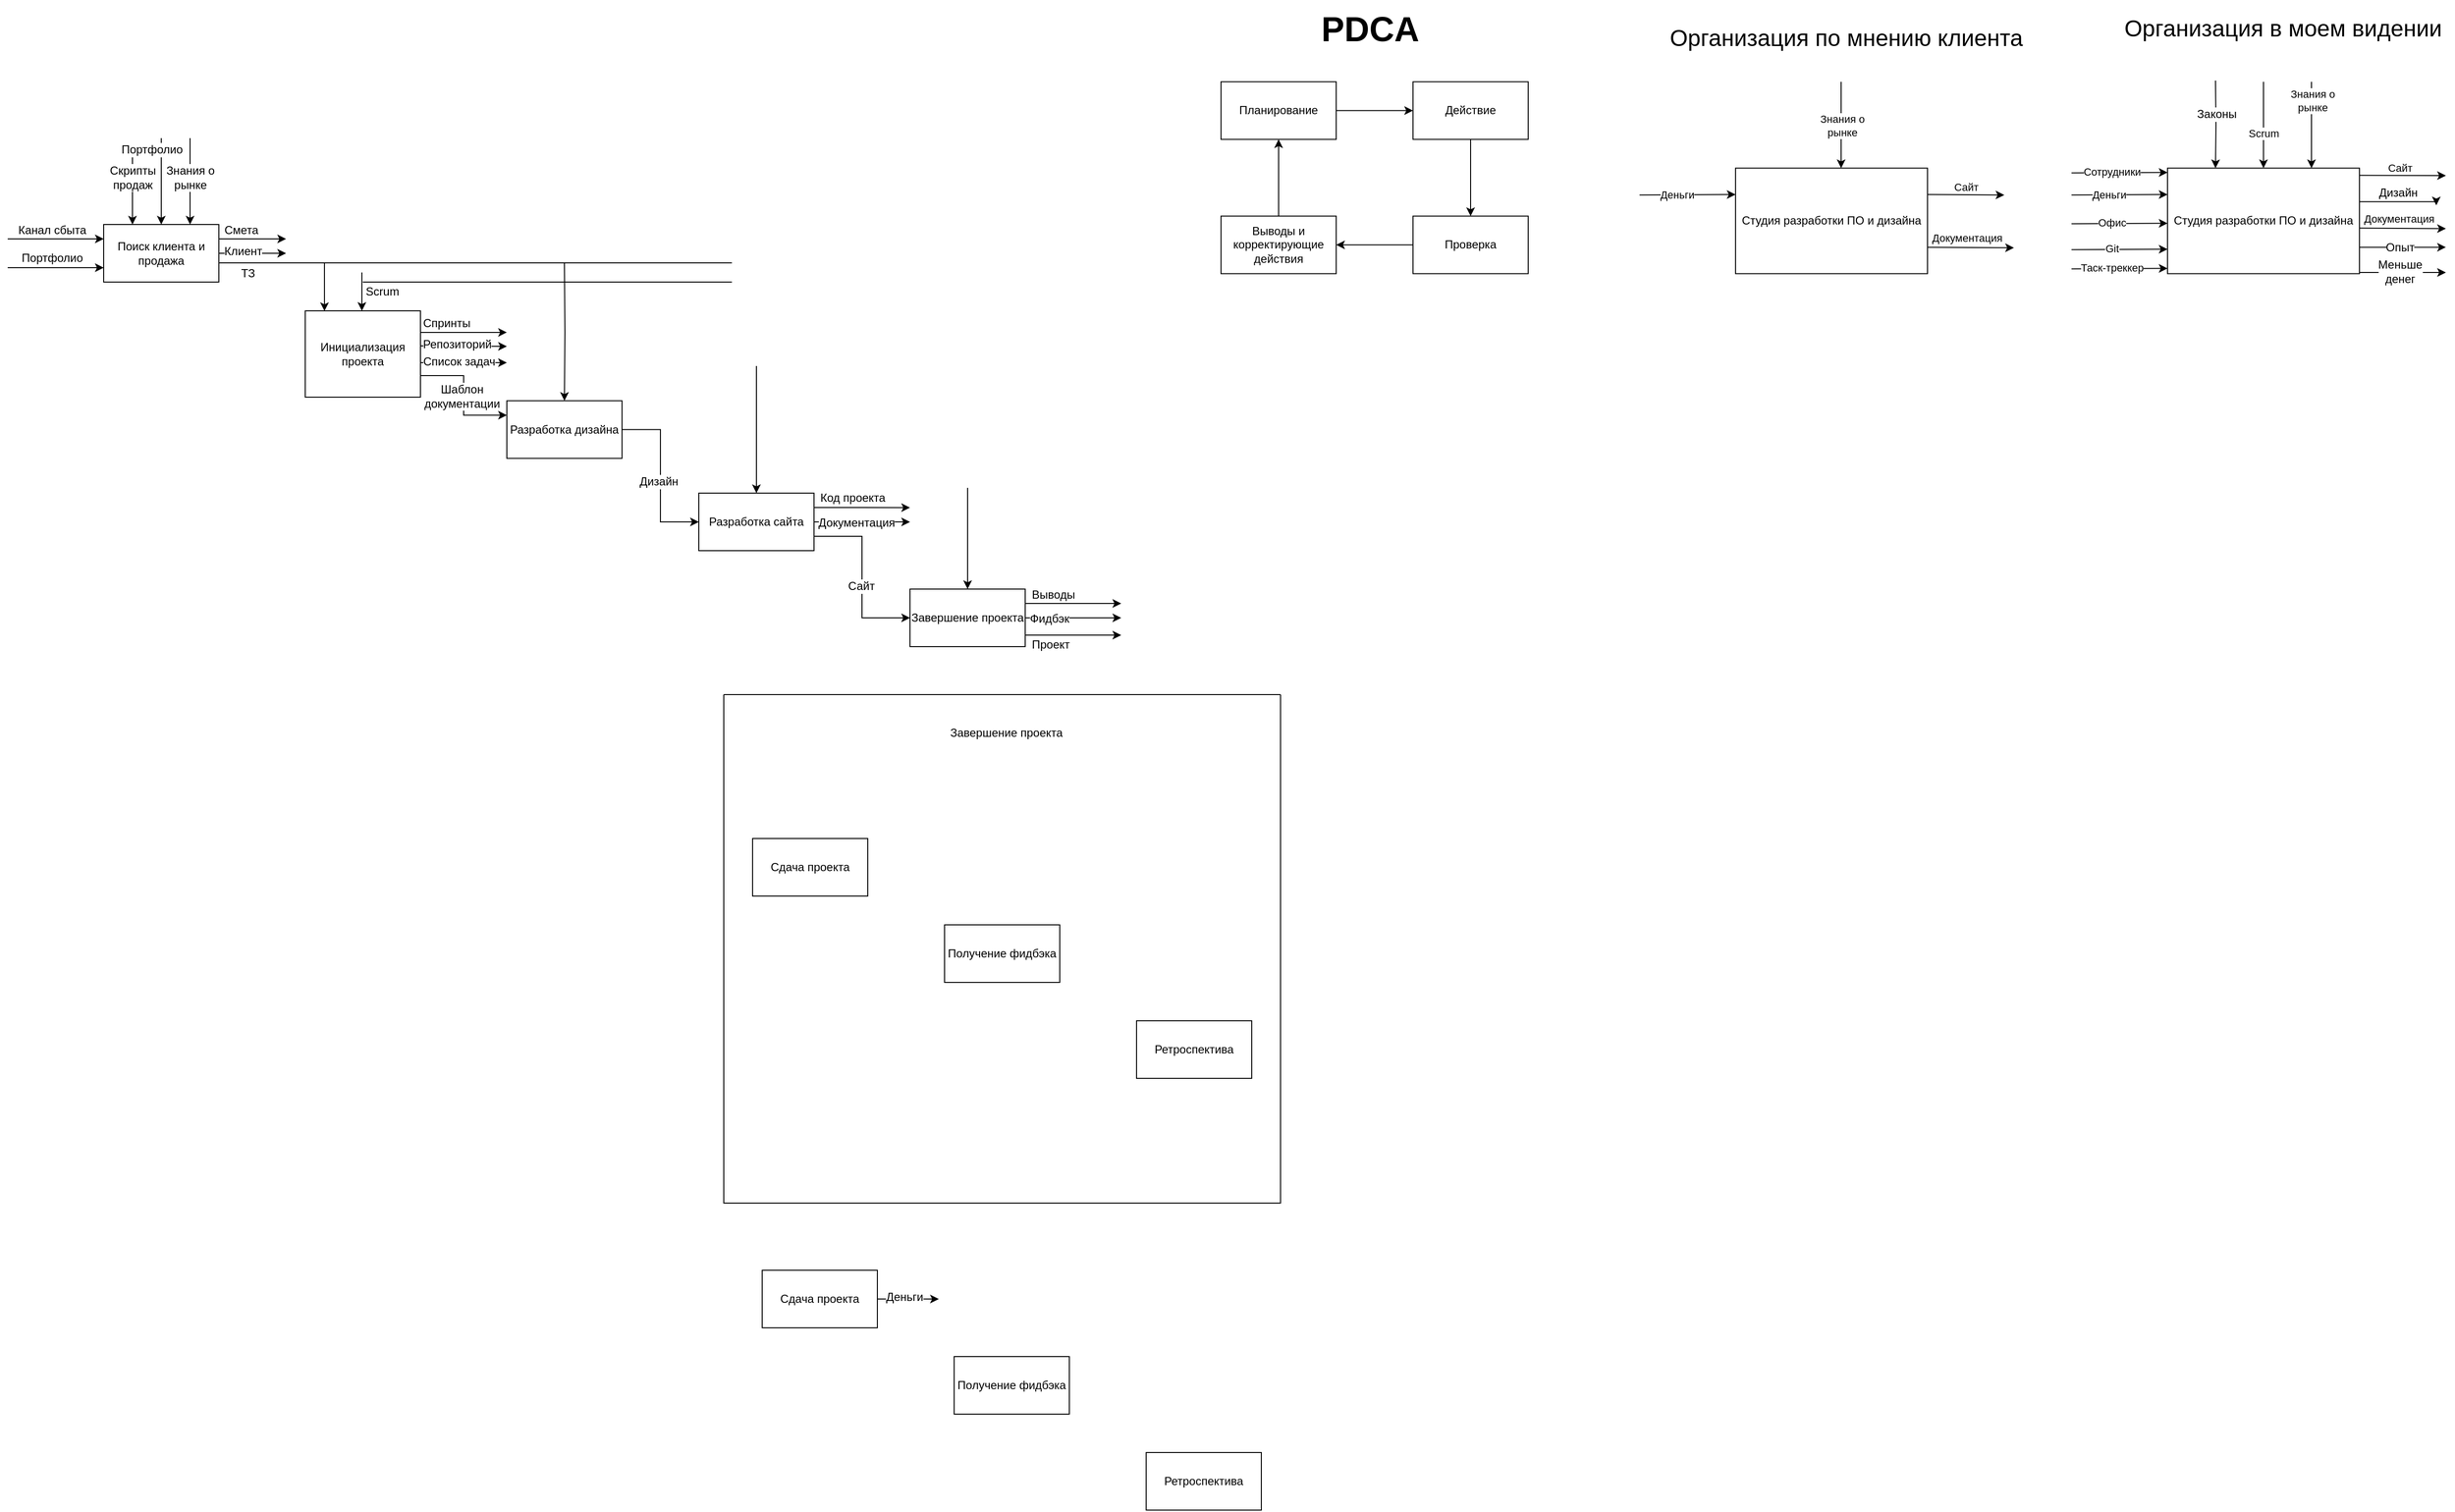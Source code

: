 <mxfile version="20.6.2" type="github">
  <diagram id="snm-ozk5-ZyP8jEwZ7S-" name="Страница 1">
    <mxGraphModel dx="935" dy="455" grid="1" gridSize="10" guides="1" tooltips="1" connect="1" arrows="1" fold="1" page="1" pageScale="1" pageWidth="827" pageHeight="1169" math="0" shadow="0">
      <root>
        <mxCell id="0" />
        <mxCell id="1" parent="0" />
        <mxCell id="Q3e9H_ORcCzGhXoD7uXu-46" value="" style="edgeStyle=orthogonalEdgeStyle;rounded=0;orthogonalLoop=1;jettySize=auto;html=1;fontSize=12;" edge="1" parent="1" source="Q3e9H_ORcCzGhXoD7uXu-16">
          <mxGeometry relative="1" as="geometry">
            <mxPoint x="320" y="300" as="targetPoint" />
          </mxGeometry>
        </mxCell>
        <mxCell id="Q3e9H_ORcCzGhXoD7uXu-47" value="Клиент" style="edgeLabel;html=1;align=center;verticalAlign=middle;resizable=0;points=[];fontSize=12;" vertex="1" connectable="0" parent="Q3e9H_ORcCzGhXoD7uXu-46">
          <mxGeometry x="-0.66" y="-1" relative="1" as="geometry">
            <mxPoint x="13" y="-3" as="offset" />
          </mxGeometry>
        </mxCell>
        <mxCell id="Q3e9H_ORcCzGhXoD7uXu-16" value="Поиск клиента и продажа" style="rounded=0;whiteSpace=wrap;html=1;" vertex="1" parent="1">
          <mxGeometry x="130" y="270" width="120" height="60" as="geometry" />
        </mxCell>
        <mxCell id="Q3e9H_ORcCzGhXoD7uXu-50" style="edgeStyle=orthogonalEdgeStyle;rounded=0;orthogonalLoop=1;jettySize=auto;html=1;entryX=0;entryY=0.25;entryDx=0;entryDy=0;fontSize=12;exitX=1;exitY=0.75;exitDx=0;exitDy=0;" edge="1" parent="1" source="Q3e9H_ORcCzGhXoD7uXu-17" target="Q3e9H_ORcCzGhXoD7uXu-18">
          <mxGeometry relative="1" as="geometry" />
        </mxCell>
        <mxCell id="Q3e9H_ORcCzGhXoD7uXu-51" value="Шаблон &lt;br&gt;документации" style="edgeLabel;html=1;align=center;verticalAlign=middle;resizable=0;points=[];fontSize=12;" vertex="1" connectable="0" parent="Q3e9H_ORcCzGhXoD7uXu-50">
          <mxGeometry x="-0.491" y="-1" relative="1" as="geometry">
            <mxPoint x="9" y="20" as="offset" />
          </mxGeometry>
        </mxCell>
        <mxCell id="Q3e9H_ORcCzGhXoD7uXu-52" style="edgeStyle=orthogonalEdgeStyle;rounded=0;orthogonalLoop=1;jettySize=auto;html=1;fontSize=12;" edge="1" parent="1">
          <mxGeometry relative="1" as="geometry">
            <mxPoint x="550" y="414" as="targetPoint" />
            <mxPoint x="460" y="414" as="sourcePoint" />
          </mxGeometry>
        </mxCell>
        <mxCell id="Q3e9H_ORcCzGhXoD7uXu-53" value="Список задач" style="edgeLabel;html=1;align=center;verticalAlign=middle;resizable=0;points=[];fontSize=12;" vertex="1" connectable="0" parent="Q3e9H_ORcCzGhXoD7uXu-52">
          <mxGeometry x="0.273" y="1" relative="1" as="geometry">
            <mxPoint x="-18" as="offset" />
          </mxGeometry>
        </mxCell>
        <mxCell id="Q3e9H_ORcCzGhXoD7uXu-59" style="edgeStyle=orthogonalEdgeStyle;rounded=0;orthogonalLoop=1;jettySize=auto;html=1;exitX=1;exitY=0.25;exitDx=0;exitDy=0;fontSize=12;" edge="1" parent="1" source="Q3e9H_ORcCzGhXoD7uXu-17">
          <mxGeometry relative="1" as="geometry">
            <mxPoint x="550" y="382.455" as="targetPoint" />
          </mxGeometry>
        </mxCell>
        <mxCell id="Q3e9H_ORcCzGhXoD7uXu-60" value="Спринты" style="edgeLabel;html=1;align=center;verticalAlign=middle;resizable=0;points=[];fontSize=12;" vertex="1" connectable="0" parent="Q3e9H_ORcCzGhXoD7uXu-59">
          <mxGeometry x="0.257" relative="1" as="geometry">
            <mxPoint x="-30" y="-10" as="offset" />
          </mxGeometry>
        </mxCell>
        <mxCell id="Q3e9H_ORcCzGhXoD7uXu-17" value="Инициализация проекта" style="rounded=0;whiteSpace=wrap;html=1;" vertex="1" parent="1">
          <mxGeometry x="340" y="360" width="120" height="90" as="geometry" />
        </mxCell>
        <mxCell id="Q3e9H_ORcCzGhXoD7uXu-65" style="edgeStyle=orthogonalEdgeStyle;rounded=0;orthogonalLoop=1;jettySize=auto;html=1;entryX=0;entryY=0.5;entryDx=0;entryDy=0;fontSize=12;exitX=1;exitY=0.5;exitDx=0;exitDy=0;" edge="1" parent="1" source="Q3e9H_ORcCzGhXoD7uXu-18" target="Q3e9H_ORcCzGhXoD7uXu-19">
          <mxGeometry relative="1" as="geometry" />
        </mxCell>
        <mxCell id="Q3e9H_ORcCzGhXoD7uXu-66" value="Дизайн" style="edgeLabel;html=1;align=center;verticalAlign=middle;resizable=0;points=[];fontSize=12;" vertex="1" connectable="0" parent="Q3e9H_ORcCzGhXoD7uXu-65">
          <mxGeometry x="-0.344" y="-2" relative="1" as="geometry">
            <mxPoint y="36" as="offset" />
          </mxGeometry>
        </mxCell>
        <mxCell id="Q3e9H_ORcCzGhXoD7uXu-129" style="edgeStyle=orthogonalEdgeStyle;rounded=0;orthogonalLoop=1;jettySize=auto;html=1;fontSize=12;entryX=0.5;entryY=0;entryDx=0;entryDy=0;" edge="1" parent="1" target="Q3e9H_ORcCzGhXoD7uXu-18">
          <mxGeometry relative="1" as="geometry">
            <mxPoint x="610" y="310" as="sourcePoint" />
          </mxGeometry>
        </mxCell>
        <mxCell id="Q3e9H_ORcCzGhXoD7uXu-18" value="Разработка дизайна" style="rounded=0;whiteSpace=wrap;html=1;" vertex="1" parent="1">
          <mxGeometry x="550" y="453.75" width="120" height="60" as="geometry" />
        </mxCell>
        <mxCell id="Q3e9H_ORcCzGhXoD7uXu-67" style="edgeStyle=orthogonalEdgeStyle;rounded=0;orthogonalLoop=1;jettySize=auto;html=1;entryX=0;entryY=0.5;entryDx=0;entryDy=0;fontSize=12;exitX=1;exitY=0.75;exitDx=0;exitDy=0;" edge="1" parent="1" source="Q3e9H_ORcCzGhXoD7uXu-19" target="Q3e9H_ORcCzGhXoD7uXu-20">
          <mxGeometry relative="1" as="geometry" />
        </mxCell>
        <mxCell id="Q3e9H_ORcCzGhXoD7uXu-115" value="Сайт" style="edgeLabel;html=1;align=center;verticalAlign=middle;resizable=0;points=[];fontSize=12;" vertex="1" connectable="0" parent="Q3e9H_ORcCzGhXoD7uXu-67">
          <mxGeometry x="0.098" y="-1" relative="1" as="geometry">
            <mxPoint as="offset" />
          </mxGeometry>
        </mxCell>
        <mxCell id="Q3e9H_ORcCzGhXoD7uXu-76" style="edgeStyle=orthogonalEdgeStyle;rounded=0;orthogonalLoop=1;jettySize=auto;html=1;exitX=1;exitY=0.5;exitDx=0;exitDy=0;fontSize=12;" edge="1" parent="1" source="Q3e9H_ORcCzGhXoD7uXu-19">
          <mxGeometry relative="1" as="geometry">
            <mxPoint x="970" y="580" as="targetPoint" />
          </mxGeometry>
        </mxCell>
        <mxCell id="Q3e9H_ORcCzGhXoD7uXu-77" value="Документация" style="edgeLabel;html=1;align=center;verticalAlign=middle;resizable=0;points=[];fontSize=12;" vertex="1" connectable="0" parent="Q3e9H_ORcCzGhXoD7uXu-76">
          <mxGeometry x="0.243" y="-1" relative="1" as="geometry">
            <mxPoint x="-18" y="-1" as="offset" />
          </mxGeometry>
        </mxCell>
        <mxCell id="Q3e9H_ORcCzGhXoD7uXu-78" style="edgeStyle=orthogonalEdgeStyle;rounded=0;orthogonalLoop=1;jettySize=auto;html=1;exitX=1;exitY=0.25;exitDx=0;exitDy=0;fontSize=12;" edge="1" parent="1" source="Q3e9H_ORcCzGhXoD7uXu-19">
          <mxGeometry relative="1" as="geometry">
            <mxPoint x="970" y="565.091" as="targetPoint" />
          </mxGeometry>
        </mxCell>
        <mxCell id="Q3e9H_ORcCzGhXoD7uXu-79" value="Код проекта" style="edgeLabel;html=1;align=center;verticalAlign=middle;resizable=0;points=[];fontSize=12;" vertex="1" connectable="0" parent="Q3e9H_ORcCzGhXoD7uXu-78">
          <mxGeometry x="-0.347" y="-1" relative="1" as="geometry">
            <mxPoint x="7" y="-11" as="offset" />
          </mxGeometry>
        </mxCell>
        <mxCell id="Q3e9H_ORcCzGhXoD7uXu-19" value="Разработка сайта" style="rounded=0;whiteSpace=wrap;html=1;" vertex="1" parent="1">
          <mxGeometry x="750" y="550" width="120" height="60" as="geometry" />
        </mxCell>
        <mxCell id="Q3e9H_ORcCzGhXoD7uXu-69" value="" style="edgeStyle=orthogonalEdgeStyle;rounded=0;orthogonalLoop=1;jettySize=auto;html=1;fontSize=12;" edge="1" parent="1">
          <mxGeometry relative="1" as="geometry">
            <mxPoint x="1090" y="698" as="sourcePoint" />
            <mxPoint x="1190" y="698" as="targetPoint" />
          </mxGeometry>
        </mxCell>
        <mxCell id="Q3e9H_ORcCzGhXoD7uXu-70" value="Проект" style="edgeLabel;html=1;align=left;verticalAlign=middle;resizable=0;points=[];fontSize=12;" vertex="1" connectable="0" parent="Q3e9H_ORcCzGhXoD7uXu-69">
          <mxGeometry x="-0.183" y="1" relative="1" as="geometry">
            <mxPoint x="-36" y="11" as="offset" />
          </mxGeometry>
        </mxCell>
        <mxCell id="Q3e9H_ORcCzGhXoD7uXu-71" style="edgeStyle=orthogonalEdgeStyle;rounded=0;orthogonalLoop=1;jettySize=auto;html=1;fontSize=12;" edge="1" parent="1" source="Q3e9H_ORcCzGhXoD7uXu-20">
          <mxGeometry relative="1" as="geometry">
            <mxPoint x="1190" y="680" as="targetPoint" />
          </mxGeometry>
        </mxCell>
        <mxCell id="Q3e9H_ORcCzGhXoD7uXu-72" value="Фидбэк" style="edgeLabel;html=1;align=center;verticalAlign=middle;resizable=0;points=[];fontSize=12;" vertex="1" connectable="0" parent="Q3e9H_ORcCzGhXoD7uXu-71">
          <mxGeometry x="0.227" y="2" relative="1" as="geometry">
            <mxPoint x="-36" y="2" as="offset" />
          </mxGeometry>
        </mxCell>
        <mxCell id="Q3e9H_ORcCzGhXoD7uXu-73" style="edgeStyle=orthogonalEdgeStyle;rounded=0;orthogonalLoop=1;jettySize=auto;html=1;exitX=1;exitY=0.25;exitDx=0;exitDy=0;fontSize=12;" edge="1" parent="1" source="Q3e9H_ORcCzGhXoD7uXu-20">
          <mxGeometry relative="1" as="geometry">
            <mxPoint x="1190" y="665" as="targetPoint" />
          </mxGeometry>
        </mxCell>
        <mxCell id="Q3e9H_ORcCzGhXoD7uXu-74" value="Выводы" style="edgeLabel;html=1;align=center;verticalAlign=middle;resizable=0;points=[];fontSize=12;" vertex="1" connectable="0" parent="Q3e9H_ORcCzGhXoD7uXu-73">
          <mxGeometry x="-0.813" relative="1" as="geometry">
            <mxPoint x="19" y="-9" as="offset" />
          </mxGeometry>
        </mxCell>
        <mxCell id="Q3e9H_ORcCzGhXoD7uXu-20" value="Завершение проекта" style="rounded=0;whiteSpace=wrap;html=1;" vertex="1" parent="1">
          <mxGeometry x="970" y="650" width="120" height="60" as="geometry" />
        </mxCell>
        <mxCell id="Q3e9H_ORcCzGhXoD7uXu-30" value="" style="edgeStyle=orthogonalEdgeStyle;rounded=0;orthogonalLoop=1;jettySize=auto;html=1;" edge="1" parent="1" source="Q3e9H_ORcCzGhXoD7uXu-23" target="Q3e9H_ORcCzGhXoD7uXu-24">
          <mxGeometry relative="1" as="geometry" />
        </mxCell>
        <mxCell id="Q3e9H_ORcCzGhXoD7uXu-23" value="Планирование" style="rounded=0;whiteSpace=wrap;html=1;" vertex="1" parent="1">
          <mxGeometry x="1294" y="121.25" width="120" height="60" as="geometry" />
        </mxCell>
        <mxCell id="Q3e9H_ORcCzGhXoD7uXu-26" value="" style="edgeStyle=orthogonalEdgeStyle;rounded=0;orthogonalLoop=1;jettySize=auto;html=1;" edge="1" parent="1" source="Q3e9H_ORcCzGhXoD7uXu-24" target="Q3e9H_ORcCzGhXoD7uXu-25">
          <mxGeometry relative="1" as="geometry" />
        </mxCell>
        <mxCell id="Q3e9H_ORcCzGhXoD7uXu-24" value="Действие" style="rounded=0;whiteSpace=wrap;html=1;" vertex="1" parent="1">
          <mxGeometry x="1494" y="121.25" width="120" height="60" as="geometry" />
        </mxCell>
        <mxCell id="Q3e9H_ORcCzGhXoD7uXu-28" value="" style="edgeStyle=orthogonalEdgeStyle;rounded=0;orthogonalLoop=1;jettySize=auto;html=1;" edge="1" parent="1" source="Q3e9H_ORcCzGhXoD7uXu-25" target="Q3e9H_ORcCzGhXoD7uXu-27">
          <mxGeometry relative="1" as="geometry" />
        </mxCell>
        <mxCell id="Q3e9H_ORcCzGhXoD7uXu-25" value="Проверка" style="whiteSpace=wrap;html=1;rounded=0;" vertex="1" parent="1">
          <mxGeometry x="1494" y="261.25" width="120" height="60" as="geometry" />
        </mxCell>
        <mxCell id="Q3e9H_ORcCzGhXoD7uXu-29" value="" style="edgeStyle=orthogonalEdgeStyle;rounded=0;orthogonalLoop=1;jettySize=auto;html=1;" edge="1" parent="1" source="Q3e9H_ORcCzGhXoD7uXu-27" target="Q3e9H_ORcCzGhXoD7uXu-23">
          <mxGeometry relative="1" as="geometry" />
        </mxCell>
        <mxCell id="Q3e9H_ORcCzGhXoD7uXu-27" value="Выводы и корректирующие действия" style="whiteSpace=wrap;html=1;rounded=0;" vertex="1" parent="1">
          <mxGeometry x="1294" y="261.25" width="120" height="60" as="geometry" />
        </mxCell>
        <mxCell id="Q3e9H_ORcCzGhXoD7uXu-31" value="&lt;font style=&quot;font-size: 36px;&quot;&gt;&lt;b style=&quot;&quot;&gt;PDCA&lt;/b&gt;&lt;/font&gt;" style="text;html=1;align=center;verticalAlign=middle;resizable=0;points=[];autosize=1;strokeColor=none;fillColor=none;" vertex="1" parent="1">
          <mxGeometry x="1384" y="36.25" width="130" height="60" as="geometry" />
        </mxCell>
        <mxCell id="Q3e9H_ORcCzGhXoD7uXu-32" value="" style="endArrow=classic;html=1;rounded=0;fontSize=36;entryX=0;entryY=0.25;entryDx=0;entryDy=0;" edge="1" parent="1" target="Q3e9H_ORcCzGhXoD7uXu-16">
          <mxGeometry width="50" height="50" relative="1" as="geometry">
            <mxPoint x="30" y="285" as="sourcePoint" />
            <mxPoint x="480" y="280" as="targetPoint" />
          </mxGeometry>
        </mxCell>
        <mxCell id="Q3e9H_ORcCzGhXoD7uXu-36" value="Канал сбыта" style="edgeLabel;html=1;align=center;verticalAlign=middle;resizable=0;points=[];fontSize=12;" vertex="1" connectable="0" parent="Q3e9H_ORcCzGhXoD7uXu-32">
          <mxGeometry x="-0.087" relative="1" as="geometry">
            <mxPoint y="-9" as="offset" />
          </mxGeometry>
        </mxCell>
        <mxCell id="Q3e9H_ORcCzGhXoD7uXu-34" value="" style="endArrow=classic;html=1;rounded=0;fontSize=12;entryX=0;entryY=0.75;entryDx=0;entryDy=0;" edge="1" parent="1" target="Q3e9H_ORcCzGhXoD7uXu-16">
          <mxGeometry width="50" height="50" relative="1" as="geometry">
            <mxPoint x="30" y="315" as="sourcePoint" />
            <mxPoint x="480" y="280" as="targetPoint" />
          </mxGeometry>
        </mxCell>
        <mxCell id="Q3e9H_ORcCzGhXoD7uXu-35" value="Портфолио" style="edgeLabel;html=1;align=center;verticalAlign=middle;resizable=0;points=[];fontSize=12;" vertex="1" connectable="0" parent="Q3e9H_ORcCzGhXoD7uXu-34">
          <mxGeometry x="-0.34" relative="1" as="geometry">
            <mxPoint x="13" y="-10" as="offset" />
          </mxGeometry>
        </mxCell>
        <mxCell id="Q3e9H_ORcCzGhXoD7uXu-37" value="" style="endArrow=classic;html=1;rounded=0;fontSize=12;entryX=0.25;entryY=0;entryDx=0;entryDy=0;" edge="1" parent="1" target="Q3e9H_ORcCzGhXoD7uXu-16">
          <mxGeometry width="50" height="50" relative="1" as="geometry">
            <mxPoint x="160" y="190" as="sourcePoint" />
            <mxPoint x="340" y="210" as="targetPoint" />
          </mxGeometry>
        </mxCell>
        <mxCell id="Q3e9H_ORcCzGhXoD7uXu-38" value="Скрипты&lt;br&gt;продаж" style="edgeLabel;html=1;align=center;verticalAlign=middle;resizable=0;points=[];fontSize=12;" vertex="1" connectable="0" parent="Q3e9H_ORcCzGhXoD7uXu-37">
          <mxGeometry x="-0.366" y="2" relative="1" as="geometry">
            <mxPoint x="-2" y="5" as="offset" />
          </mxGeometry>
        </mxCell>
        <mxCell id="Q3e9H_ORcCzGhXoD7uXu-39" value="" style="endArrow=classic;html=1;rounded=0;fontSize=12;entryX=0.5;entryY=0;entryDx=0;entryDy=0;" edge="1" parent="1" target="Q3e9H_ORcCzGhXoD7uXu-16">
          <mxGeometry width="50" height="50" relative="1" as="geometry">
            <mxPoint x="190" y="180" as="sourcePoint" />
            <mxPoint x="340" y="210" as="targetPoint" />
          </mxGeometry>
        </mxCell>
        <mxCell id="Q3e9H_ORcCzGhXoD7uXu-40" value="Портфолио" style="edgeLabel;html=1;align=center;verticalAlign=middle;resizable=0;points=[];fontSize=12;" vertex="1" connectable="0" parent="Q3e9H_ORcCzGhXoD7uXu-39">
          <mxGeometry x="-0.729" y="1" relative="1" as="geometry">
            <mxPoint x="-11" as="offset" />
          </mxGeometry>
        </mxCell>
        <mxCell id="Q3e9H_ORcCzGhXoD7uXu-41" value="" style="endArrow=classic;html=1;rounded=0;fontSize=12;entryX=0.75;entryY=0;entryDx=0;entryDy=0;" edge="1" parent="1" target="Q3e9H_ORcCzGhXoD7uXu-16">
          <mxGeometry width="50" height="50" relative="1" as="geometry">
            <mxPoint x="220" y="180" as="sourcePoint" />
            <mxPoint x="340" y="210" as="targetPoint" />
          </mxGeometry>
        </mxCell>
        <mxCell id="Q3e9H_ORcCzGhXoD7uXu-42" value="Знания о&lt;br&gt;рынке" style="edgeLabel;html=1;align=center;verticalAlign=middle;resizable=0;points=[];fontSize=12;" vertex="1" connectable="0" parent="Q3e9H_ORcCzGhXoD7uXu-41">
          <mxGeometry x="0.18" relative="1" as="geometry">
            <mxPoint y="-12" as="offset" />
          </mxGeometry>
        </mxCell>
        <mxCell id="Q3e9H_ORcCzGhXoD7uXu-43" value="" style="endArrow=classic;html=1;rounded=0;fontSize=12;exitX=1.001;exitY=0.667;exitDx=0;exitDy=0;entryX=0.167;entryY=0.002;entryDx=0;entryDy=0;exitPerimeter=0;entryPerimeter=0;" edge="1" parent="1" source="Q3e9H_ORcCzGhXoD7uXu-16" target="Q3e9H_ORcCzGhXoD7uXu-17">
          <mxGeometry width="50" height="50" relative="1" as="geometry">
            <mxPoint x="350" y="370" as="sourcePoint" />
            <mxPoint x="400" y="320" as="targetPoint" />
            <Array as="points">
              <mxPoint x="300" y="310" />
              <mxPoint x="360" y="310" />
            </Array>
          </mxGeometry>
        </mxCell>
        <mxCell id="Q3e9H_ORcCzGhXoD7uXu-44" value="ТЗ" style="edgeLabel;html=1;align=center;verticalAlign=middle;resizable=0;points=[];fontSize=12;" vertex="1" connectable="0" parent="Q3e9H_ORcCzGhXoD7uXu-43">
          <mxGeometry x="-0.619" relative="1" as="geometry">
            <mxPoint x="-1" y="11" as="offset" />
          </mxGeometry>
        </mxCell>
        <mxCell id="Q3e9H_ORcCzGhXoD7uXu-48" value="" style="endArrow=classic;html=1;rounded=0;fontSize=12;exitX=1;exitY=0.25;exitDx=0;exitDy=0;" edge="1" parent="1" source="Q3e9H_ORcCzGhXoD7uXu-16">
          <mxGeometry width="50" height="50" relative="1" as="geometry">
            <mxPoint x="420" y="370" as="sourcePoint" />
            <mxPoint x="320" y="285" as="targetPoint" />
          </mxGeometry>
        </mxCell>
        <mxCell id="Q3e9H_ORcCzGhXoD7uXu-49" value="Смета" style="edgeLabel;html=1;align=center;verticalAlign=middle;resizable=0;points=[];fontSize=12;" vertex="1" connectable="0" parent="Q3e9H_ORcCzGhXoD7uXu-48">
          <mxGeometry x="-0.514" relative="1" as="geometry">
            <mxPoint x="6" y="-9" as="offset" />
          </mxGeometry>
        </mxCell>
        <mxCell id="Q3e9H_ORcCzGhXoD7uXu-55" value="" style="endArrow=classic;html=1;rounded=0;fontSize=12;exitX=1;exitY=0.25;exitDx=0;exitDy=0;" edge="1" parent="1">
          <mxGeometry width="50" height="50" relative="1" as="geometry">
            <mxPoint x="460" y="396.5" as="sourcePoint" />
            <mxPoint x="550" y="397" as="targetPoint" />
          </mxGeometry>
        </mxCell>
        <mxCell id="Q3e9H_ORcCzGhXoD7uXu-56" value="Репозиторий" style="edgeLabel;html=1;align=center;verticalAlign=middle;resizable=0;points=[];fontSize=12;" vertex="1" connectable="0" parent="Q3e9H_ORcCzGhXoD7uXu-55">
          <mxGeometry x="-0.365" y="1" relative="1" as="geometry">
            <mxPoint x="9" y="-1" as="offset" />
          </mxGeometry>
        </mxCell>
        <mxCell id="Q3e9H_ORcCzGhXoD7uXu-57" value="" style="endArrow=classic;html=1;rounded=0;fontSize=12;entryX=0.5;entryY=0;entryDx=0;entryDy=0;" edge="1" parent="1">
          <mxGeometry width="50" height="50" relative="1" as="geometry">
            <mxPoint x="399" y="320" as="sourcePoint" />
            <mxPoint x="399" y="360" as="targetPoint" />
          </mxGeometry>
        </mxCell>
        <mxCell id="Q3e9H_ORcCzGhXoD7uXu-58" value="Scrum" style="edgeLabel;html=1;align=center;verticalAlign=middle;resizable=0;points=[];fontSize=12;" vertex="1" connectable="0" parent="Q3e9H_ORcCzGhXoD7uXu-57">
          <mxGeometry x="-0.459" relative="1" as="geometry">
            <mxPoint x="21" y="9" as="offset" />
          </mxGeometry>
        </mxCell>
        <mxCell id="Q3e9H_ORcCzGhXoD7uXu-80" value="" style="endArrow=classic;html=1;rounded=0;fontSize=12;entryX=0.5;entryY=0;entryDx=0;entryDy=0;" edge="1" parent="1" target="Q3e9H_ORcCzGhXoD7uXu-19">
          <mxGeometry width="50" height="50" relative="1" as="geometry">
            <mxPoint x="400" y="330" as="sourcePoint" />
            <mxPoint x="620" y="510" as="targetPoint" />
            <Array as="points">
              <mxPoint x="810" y="330" />
            </Array>
          </mxGeometry>
        </mxCell>
        <mxCell id="Q3e9H_ORcCzGhXoD7uXu-81" value="Студия разработки ПО и дизайна" style="rounded=0;whiteSpace=wrap;html=1;" vertex="1" parent="1">
          <mxGeometry x="1830" y="211.25" width="200" height="110" as="geometry" />
        </mxCell>
        <mxCell id="Q3e9H_ORcCzGhXoD7uXu-84" value="" style="endArrow=classic;html=1;rounded=0;entryX=0.75;entryY=0;entryDx=0;entryDy=0;" edge="1" parent="1">
          <mxGeometry width="50" height="50" relative="1" as="geometry">
            <mxPoint x="1940" y="121.25" as="sourcePoint" />
            <mxPoint x="1940" y="211.25" as="targetPoint" />
          </mxGeometry>
        </mxCell>
        <mxCell id="Q3e9H_ORcCzGhXoD7uXu-85" value="Знания о&lt;br&gt;рынке" style="edgeLabel;html=1;align=center;verticalAlign=middle;resizable=0;points=[];" vertex="1" connectable="0" parent="Q3e9H_ORcCzGhXoD7uXu-84">
          <mxGeometry x="-0.655" y="1" relative="1" as="geometry">
            <mxPoint y="30" as="offset" />
          </mxGeometry>
        </mxCell>
        <mxCell id="Q3e9H_ORcCzGhXoD7uXu-86" value="" style="endArrow=classic;html=1;rounded=0;entryX=0;entryY=0.25;entryDx=0;entryDy=0;" edge="1" parent="1" target="Q3e9H_ORcCzGhXoD7uXu-81">
          <mxGeometry width="50" height="50" relative="1" as="geometry">
            <mxPoint x="1730" y="239.25" as="sourcePoint" />
            <mxPoint x="2080" y="141.25" as="targetPoint" />
          </mxGeometry>
        </mxCell>
        <mxCell id="Q3e9H_ORcCzGhXoD7uXu-87" value="Деньги" style="edgeLabel;html=1;align=center;verticalAlign=middle;resizable=0;points=[];" vertex="1" connectable="0" parent="Q3e9H_ORcCzGhXoD7uXu-86">
          <mxGeometry x="-0.218" relative="1" as="geometry">
            <mxPoint as="offset" />
          </mxGeometry>
        </mxCell>
        <mxCell id="Q3e9H_ORcCzGhXoD7uXu-88" value="" style="endArrow=classic;html=1;rounded=0;exitX=1;exitY=0.25;exitDx=0;exitDy=0;" edge="1" parent="1" source="Q3e9H_ORcCzGhXoD7uXu-81">
          <mxGeometry width="50" height="50" relative="1" as="geometry">
            <mxPoint x="1760" y="321.25" as="sourcePoint" />
            <mxPoint x="2110" y="239.25" as="targetPoint" />
          </mxGeometry>
        </mxCell>
        <mxCell id="Q3e9H_ORcCzGhXoD7uXu-89" value="Сайт" style="edgeLabel;html=1;align=center;verticalAlign=middle;resizable=0;points=[];" vertex="1" connectable="0" parent="Q3e9H_ORcCzGhXoD7uXu-88">
          <mxGeometry x="0.23" y="1" relative="1" as="geometry">
            <mxPoint x="-9" y="-7" as="offset" />
          </mxGeometry>
        </mxCell>
        <mxCell id="Q3e9H_ORcCzGhXoD7uXu-90" value="" style="endArrow=classic;html=1;rounded=0;exitX=1;exitY=0.75;exitDx=0;exitDy=0;" edge="1" parent="1" source="Q3e9H_ORcCzGhXoD7uXu-81">
          <mxGeometry width="50" height="50" relative="1" as="geometry">
            <mxPoint x="1960" y="271.25" as="sourcePoint" />
            <mxPoint x="2120" y="294.25" as="targetPoint" />
          </mxGeometry>
        </mxCell>
        <mxCell id="Q3e9H_ORcCzGhXoD7uXu-91" value="Документация" style="edgeLabel;html=1;align=center;verticalAlign=middle;resizable=0;points=[];" vertex="1" connectable="0" parent="Q3e9H_ORcCzGhXoD7uXu-90">
          <mxGeometry x="0.3" y="-1" relative="1" as="geometry">
            <mxPoint x="-18" y="-11" as="offset" />
          </mxGeometry>
        </mxCell>
        <mxCell id="Q3e9H_ORcCzGhXoD7uXu-92" value="&lt;font style=&quot;font-size: 24px;&quot;&gt;Организация по мнению клиента&lt;/font&gt;" style="text;html=1;align=center;verticalAlign=middle;resizable=0;points=[];autosize=1;strokeColor=none;fillColor=none;fontSize=12;" vertex="1" parent="1">
          <mxGeometry x="1750" y="56.25" width="390" height="40" as="geometry" />
        </mxCell>
        <mxCell id="Q3e9H_ORcCzGhXoD7uXu-105" style="edgeStyle=orthogonalEdgeStyle;rounded=0;orthogonalLoop=1;jettySize=auto;html=1;exitX=0.25;exitY=0;exitDx=0;exitDy=0;fontSize=24;entryX=0.25;entryY=0;entryDx=0;entryDy=0;" edge="1" parent="1" target="Q3e9H_ORcCzGhXoD7uXu-93">
          <mxGeometry relative="1" as="geometry">
            <mxPoint x="2330" y="120" as="sourcePoint" />
          </mxGeometry>
        </mxCell>
        <mxCell id="Q3e9H_ORcCzGhXoD7uXu-107" value="Законы" style="edgeLabel;html=1;align=center;verticalAlign=middle;resizable=0;points=[];fontSize=12;" vertex="1" connectable="0" parent="Q3e9H_ORcCzGhXoD7uXu-105">
          <mxGeometry x="-0.244" relative="1" as="geometry">
            <mxPoint as="offset" />
          </mxGeometry>
        </mxCell>
        <mxCell id="Q3e9H_ORcCzGhXoD7uXu-108" style="edgeStyle=orthogonalEdgeStyle;rounded=0;orthogonalLoop=1;jettySize=auto;html=1;exitX=1;exitY=0.5;exitDx=0;exitDy=0;fontSize=12;" edge="1" parent="1">
          <mxGeometry relative="1" as="geometry">
            <mxPoint x="2560" y="250" as="targetPoint" />
            <mxPoint x="2480" y="246.25" as="sourcePoint" />
            <Array as="points">
              <mxPoint x="2560" y="246" />
            </Array>
          </mxGeometry>
        </mxCell>
        <mxCell id="Q3e9H_ORcCzGhXoD7uXu-109" value="Дизайн" style="edgeLabel;html=1;align=center;verticalAlign=middle;resizable=0;points=[];fontSize=12;" vertex="1" connectable="0" parent="Q3e9H_ORcCzGhXoD7uXu-108">
          <mxGeometry x="-0.298" y="2" relative="1" as="geometry">
            <mxPoint x="10" y="-8" as="offset" />
          </mxGeometry>
        </mxCell>
        <mxCell id="Q3e9H_ORcCzGhXoD7uXu-110" style="edgeStyle=orthogonalEdgeStyle;rounded=0;orthogonalLoop=1;jettySize=auto;html=1;exitX=1;exitY=0.75;exitDx=0;exitDy=0;fontSize=12;" edge="1" parent="1" source="Q3e9H_ORcCzGhXoD7uXu-93">
          <mxGeometry relative="1" as="geometry">
            <mxPoint x="2570" y="293.725" as="targetPoint" />
          </mxGeometry>
        </mxCell>
        <mxCell id="Q3e9H_ORcCzGhXoD7uXu-111" value="Опыт" style="edgeLabel;html=1;align=center;verticalAlign=middle;resizable=0;points=[];fontSize=12;" vertex="1" connectable="0" parent="Q3e9H_ORcCzGhXoD7uXu-110">
          <mxGeometry x="-0.117" y="1" relative="1" as="geometry">
            <mxPoint x="2" y="1" as="offset" />
          </mxGeometry>
        </mxCell>
        <mxCell id="Q3e9H_ORcCzGhXoD7uXu-112" style="edgeStyle=orthogonalEdgeStyle;rounded=0;orthogonalLoop=1;jettySize=auto;html=1;exitX=1;exitY=1;exitDx=0;exitDy=0;fontSize=12;" edge="1" parent="1" source="Q3e9H_ORcCzGhXoD7uXu-93">
          <mxGeometry relative="1" as="geometry">
            <mxPoint x="2570" y="320" as="targetPoint" />
            <Array as="points">
              <mxPoint x="2480" y="320" />
            </Array>
          </mxGeometry>
        </mxCell>
        <mxCell id="Q3e9H_ORcCzGhXoD7uXu-113" value="Меньше &lt;br&gt;денег" style="edgeLabel;html=1;align=center;verticalAlign=middle;resizable=0;points=[];fontSize=12;" vertex="1" connectable="0" parent="Q3e9H_ORcCzGhXoD7uXu-112">
          <mxGeometry x="-0.135" y="-2" relative="1" as="geometry">
            <mxPoint x="3" y="-3" as="offset" />
          </mxGeometry>
        </mxCell>
        <mxCell id="Q3e9H_ORcCzGhXoD7uXu-93" value="Студия разработки ПО и дизайна" style="rounded=0;whiteSpace=wrap;html=1;" vertex="1" parent="1">
          <mxGeometry x="2280" y="211.25" width="200" height="110" as="geometry" />
        </mxCell>
        <mxCell id="Q3e9H_ORcCzGhXoD7uXu-94" value="" style="endArrow=classic;html=1;rounded=0;entryX=0.5;entryY=0;entryDx=0;entryDy=0;" edge="1" parent="1" target="Q3e9H_ORcCzGhXoD7uXu-93">
          <mxGeometry width="50" height="50" relative="1" as="geometry">
            <mxPoint x="2380" y="121.25" as="sourcePoint" />
            <mxPoint x="2400" y="301.25" as="targetPoint" />
          </mxGeometry>
        </mxCell>
        <mxCell id="Q3e9H_ORcCzGhXoD7uXu-95" value="Scrum" style="edgeLabel;html=1;align=center;verticalAlign=middle;resizable=0;points=[];" vertex="1" connectable="0" parent="Q3e9H_ORcCzGhXoD7uXu-94">
          <mxGeometry x="0.38" y="-1" relative="1" as="geometry">
            <mxPoint x="1" y="-9" as="offset" />
          </mxGeometry>
        </mxCell>
        <mxCell id="Q3e9H_ORcCzGhXoD7uXu-96" value="" style="endArrow=classic;html=1;rounded=0;entryX=0.75;entryY=0;entryDx=0;entryDy=0;" edge="1" parent="1" target="Q3e9H_ORcCzGhXoD7uXu-93">
          <mxGeometry width="50" height="50" relative="1" as="geometry">
            <mxPoint x="2430" y="121.25" as="sourcePoint" />
            <mxPoint x="2500" y="111.25" as="targetPoint" />
          </mxGeometry>
        </mxCell>
        <mxCell id="Q3e9H_ORcCzGhXoD7uXu-97" value="Знания о&lt;br&gt;рынке" style="edgeLabel;html=1;align=center;verticalAlign=middle;resizable=0;points=[];" vertex="1" connectable="0" parent="Q3e9H_ORcCzGhXoD7uXu-96">
          <mxGeometry x="-0.655" y="1" relative="1" as="geometry">
            <mxPoint y="4" as="offset" />
          </mxGeometry>
        </mxCell>
        <mxCell id="Q3e9H_ORcCzGhXoD7uXu-98" value="" style="endArrow=classic;html=1;rounded=0;entryX=0;entryY=0.25;entryDx=0;entryDy=0;" edge="1" parent="1" target="Q3e9H_ORcCzGhXoD7uXu-93">
          <mxGeometry width="50" height="50" relative="1" as="geometry">
            <mxPoint x="2180" y="239.25" as="sourcePoint" />
            <mxPoint x="2530" y="141.25" as="targetPoint" />
          </mxGeometry>
        </mxCell>
        <mxCell id="Q3e9H_ORcCzGhXoD7uXu-99" value="Деньги" style="edgeLabel;html=1;align=center;verticalAlign=middle;resizable=0;points=[];" vertex="1" connectable="0" parent="Q3e9H_ORcCzGhXoD7uXu-98">
          <mxGeometry x="-0.218" relative="1" as="geometry">
            <mxPoint as="offset" />
          </mxGeometry>
        </mxCell>
        <mxCell id="Q3e9H_ORcCzGhXoD7uXu-100" value="" style="endArrow=classic;html=1;rounded=0;exitX=1;exitY=0.25;exitDx=0;exitDy=0;" edge="1" parent="1">
          <mxGeometry width="50" height="50" relative="1" as="geometry">
            <mxPoint x="2480" y="218.75" as="sourcePoint" />
            <mxPoint x="2570" y="219" as="targetPoint" />
          </mxGeometry>
        </mxCell>
        <mxCell id="Q3e9H_ORcCzGhXoD7uXu-101" value="Сайт" style="edgeLabel;html=1;align=center;verticalAlign=middle;resizable=0;points=[];" vertex="1" connectable="0" parent="Q3e9H_ORcCzGhXoD7uXu-100">
          <mxGeometry x="0.23" y="1" relative="1" as="geometry">
            <mxPoint x="-14" y="-7" as="offset" />
          </mxGeometry>
        </mxCell>
        <mxCell id="Q3e9H_ORcCzGhXoD7uXu-102" value="" style="endArrow=classic;html=1;rounded=0;exitX=1;exitY=0.75;exitDx=0;exitDy=0;" edge="1" parent="1">
          <mxGeometry width="50" height="50" relative="1" as="geometry">
            <mxPoint x="2480" y="273.75" as="sourcePoint" />
            <mxPoint x="2570" y="274.25" as="targetPoint" />
          </mxGeometry>
        </mxCell>
        <mxCell id="Q3e9H_ORcCzGhXoD7uXu-103" value="Документация" style="edgeLabel;html=1;align=center;verticalAlign=middle;resizable=0;points=[];" vertex="1" connectable="0" parent="Q3e9H_ORcCzGhXoD7uXu-102">
          <mxGeometry x="0.3" y="-1" relative="1" as="geometry">
            <mxPoint x="-18" y="-11" as="offset" />
          </mxGeometry>
        </mxCell>
        <mxCell id="Q3e9H_ORcCzGhXoD7uXu-104" value="&lt;font style=&quot;font-size: 24px;&quot;&gt;Организация в моем видении&lt;/font&gt;" style="text;html=1;align=center;verticalAlign=middle;resizable=0;points=[];autosize=1;strokeColor=none;fillColor=none;fontSize=12;" vertex="1" parent="1">
          <mxGeometry x="2225" y="46.25" width="350" height="40" as="geometry" />
        </mxCell>
        <mxCell id="Q3e9H_ORcCzGhXoD7uXu-114" value="" style="endArrow=classic;html=1;rounded=0;fontSize=12;entryX=0.5;entryY=0;entryDx=0;entryDy=0;" edge="1" parent="1" target="Q3e9H_ORcCzGhXoD7uXu-20">
          <mxGeometry width="50" height="50" relative="1" as="geometry">
            <mxPoint x="300" y="310" as="sourcePoint" />
            <mxPoint x="760" y="410" as="targetPoint" />
            <Array as="points">
              <mxPoint x="1030" y="310" />
            </Array>
          </mxGeometry>
        </mxCell>
        <mxCell id="Q3e9H_ORcCzGhXoD7uXu-116" value="" style="endArrow=classic;html=1;rounded=0;entryX=0;entryY=0.25;entryDx=0;entryDy=0;" edge="1" parent="1">
          <mxGeometry width="50" height="50" relative="1" as="geometry">
            <mxPoint x="2180" y="269.25" as="sourcePoint" />
            <mxPoint x="2280" y="268.75" as="targetPoint" />
          </mxGeometry>
        </mxCell>
        <mxCell id="Q3e9H_ORcCzGhXoD7uXu-117" value="Офис" style="edgeLabel;html=1;align=center;verticalAlign=middle;resizable=0;points=[];" vertex="1" connectable="0" parent="Q3e9H_ORcCzGhXoD7uXu-116">
          <mxGeometry x="-0.218" relative="1" as="geometry">
            <mxPoint x="3" y="-1" as="offset" />
          </mxGeometry>
        </mxCell>
        <mxCell id="Q3e9H_ORcCzGhXoD7uXu-118" value="" style="endArrow=classic;html=1;rounded=0;entryX=0;entryY=0.25;entryDx=0;entryDy=0;" edge="1" parent="1">
          <mxGeometry width="50" height="50" relative="1" as="geometry">
            <mxPoint x="2180" y="296.25" as="sourcePoint" />
            <mxPoint x="2280" y="295.75" as="targetPoint" />
          </mxGeometry>
        </mxCell>
        <mxCell id="Q3e9H_ORcCzGhXoD7uXu-119" value="Git" style="edgeLabel;html=1;align=center;verticalAlign=middle;resizable=0;points=[];" vertex="1" connectable="0" parent="Q3e9H_ORcCzGhXoD7uXu-118">
          <mxGeometry x="-0.218" relative="1" as="geometry">
            <mxPoint x="3" y="-1" as="offset" />
          </mxGeometry>
        </mxCell>
        <mxCell id="Q3e9H_ORcCzGhXoD7uXu-120" value="" style="endArrow=classic;html=1;rounded=0;entryX=0;entryY=0.25;entryDx=0;entryDy=0;" edge="1" parent="1">
          <mxGeometry width="50" height="50" relative="1" as="geometry">
            <mxPoint x="2180" y="316.25" as="sourcePoint" />
            <mxPoint x="2280" y="315.75" as="targetPoint" />
          </mxGeometry>
        </mxCell>
        <mxCell id="Q3e9H_ORcCzGhXoD7uXu-121" value="Таск-треккер" style="edgeLabel;html=1;align=center;verticalAlign=middle;resizable=0;points=[];" vertex="1" connectable="0" parent="Q3e9H_ORcCzGhXoD7uXu-120">
          <mxGeometry x="-0.218" relative="1" as="geometry">
            <mxPoint x="3" y="-1" as="offset" />
          </mxGeometry>
        </mxCell>
        <mxCell id="Q3e9H_ORcCzGhXoD7uXu-122" value="" style="endArrow=classic;html=1;rounded=0;entryX=0;entryY=0.25;entryDx=0;entryDy=0;" edge="1" parent="1">
          <mxGeometry width="50" height="50" relative="1" as="geometry">
            <mxPoint x="2180" y="216.25" as="sourcePoint" />
            <mxPoint x="2280" y="215.75" as="targetPoint" />
          </mxGeometry>
        </mxCell>
        <mxCell id="Q3e9H_ORcCzGhXoD7uXu-123" value="Сотрудники" style="edgeLabel;html=1;align=center;verticalAlign=middle;resizable=0;points=[];" vertex="1" connectable="0" parent="Q3e9H_ORcCzGhXoD7uXu-122">
          <mxGeometry x="-0.218" relative="1" as="geometry">
            <mxPoint x="3" y="-1" as="offset" />
          </mxGeometry>
        </mxCell>
        <mxCell id="Q3e9H_ORcCzGhXoD7uXu-125" value="" style="swimlane;startSize=0;fontSize=12;" vertex="1" parent="1">
          <mxGeometry x="776" y="760" width="580" height="530" as="geometry">
            <mxRectangle x="1660" y="540" width="50" height="40" as="alternateBounds" />
          </mxGeometry>
        </mxCell>
        <mxCell id="Q3e9H_ORcCzGhXoD7uXu-75" value="Сдача проекта" style="rounded=0;whiteSpace=wrap;html=1;" vertex="1" parent="Q3e9H_ORcCzGhXoD7uXu-125">
          <mxGeometry x="30" y="150" width="120" height="60" as="geometry" />
        </mxCell>
        <mxCell id="Q3e9H_ORcCzGhXoD7uXu-22" value="Ретроспектива" style="rounded=0;whiteSpace=wrap;html=1;" vertex="1" parent="Q3e9H_ORcCzGhXoD7uXu-125">
          <mxGeometry x="430" y="340" width="120" height="60" as="geometry" />
        </mxCell>
        <mxCell id="Q3e9H_ORcCzGhXoD7uXu-128" value="Получение фидбэка" style="rounded=0;whiteSpace=wrap;html=1;" vertex="1" parent="Q3e9H_ORcCzGhXoD7uXu-125">
          <mxGeometry x="230" y="240" width="120" height="60" as="geometry" />
        </mxCell>
        <mxCell id="Q3e9H_ORcCzGhXoD7uXu-131" value="Завершение проекта" style="text;html=1;align=center;verticalAlign=middle;resizable=0;points=[];autosize=1;strokeColor=none;fillColor=none;fontSize=12;" vertex="1" parent="1">
          <mxGeometry x="1000" y="785" width="140" height="30" as="geometry" />
        </mxCell>
        <mxCell id="Q3e9H_ORcCzGhXoD7uXu-136" style="edgeStyle=orthogonalEdgeStyle;rounded=0;orthogonalLoop=1;jettySize=auto;html=1;fontSize=12;" edge="1" parent="1" source="Q3e9H_ORcCzGhXoD7uXu-133">
          <mxGeometry relative="1" as="geometry">
            <mxPoint x="1000" y="1390" as="targetPoint" />
          </mxGeometry>
        </mxCell>
        <mxCell id="Q3e9H_ORcCzGhXoD7uXu-137" value="Деньги" style="edgeLabel;html=1;align=center;verticalAlign=middle;resizable=0;points=[];fontSize=12;" vertex="1" connectable="0" parent="Q3e9H_ORcCzGhXoD7uXu-136">
          <mxGeometry x="0.2" y="3" relative="1" as="geometry">
            <mxPoint x="-10" as="offset" />
          </mxGeometry>
        </mxCell>
        <mxCell id="Q3e9H_ORcCzGhXoD7uXu-133" value="Сдача проекта" style="rounded=0;whiteSpace=wrap;html=1;" vertex="1" parent="1">
          <mxGeometry x="816" y="1360" width="120" height="60" as="geometry" />
        </mxCell>
        <mxCell id="Q3e9H_ORcCzGhXoD7uXu-134" value="Ретроспектива" style="rounded=0;whiteSpace=wrap;html=1;" vertex="1" parent="1">
          <mxGeometry x="1216" y="1550" width="120" height="60" as="geometry" />
        </mxCell>
        <mxCell id="Q3e9H_ORcCzGhXoD7uXu-135" value="Получение фидбэка" style="rounded=0;whiteSpace=wrap;html=1;" vertex="1" parent="1">
          <mxGeometry x="1016" y="1450" width="120" height="60" as="geometry" />
        </mxCell>
      </root>
    </mxGraphModel>
  </diagram>
</mxfile>
